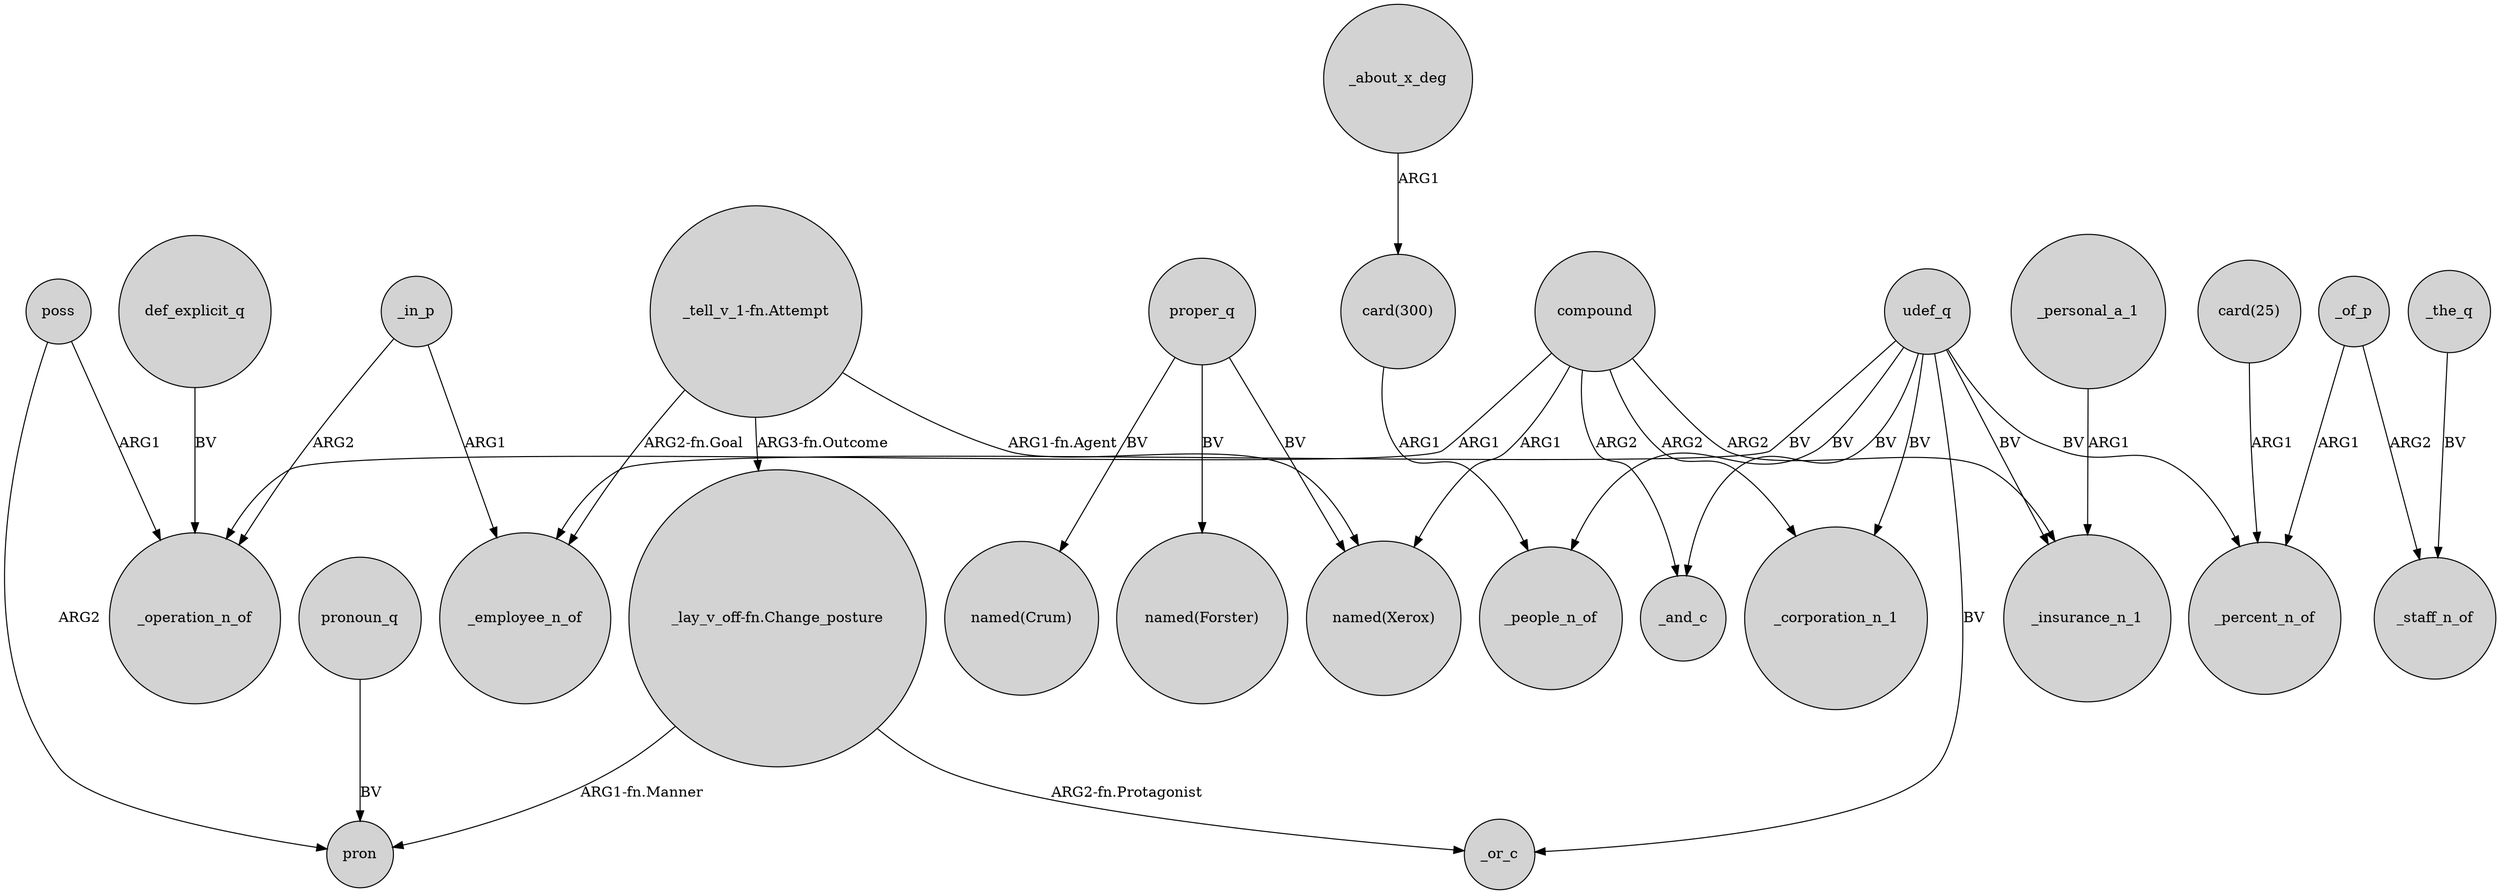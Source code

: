 digraph {
	node [shape=circle style=filled]
	udef_q -> _people_n_of [label=BV]
	"_lay_v_off-fn.Change_posture" -> _or_c [label="ARG2-fn.Protagonist"]
	udef_q -> _insurance_n_1 [label=BV]
	_in_p -> _operation_n_of [label=ARG2]
	proper_q -> "named(Crum)" [label=BV]
	"_tell_v_1-fn.Attempt" -> _employee_n_of [label="ARG2-fn.Goal"]
	proper_q -> "named(Xerox)" [label=BV]
	"_lay_v_off-fn.Change_posture" -> pron [label="ARG1-fn.Manner"]
	poss -> _operation_n_of [label=ARG1]
	"card(25)" -> _percent_n_of [label=ARG1]
	compound -> _operation_n_of [label=ARG1]
	_personal_a_1 -> _insurance_n_1 [label=ARG1]
	udef_q -> _and_c [label=BV]
	_of_p -> _percent_n_of [label=ARG1]
	_in_p -> _employee_n_of [label=ARG1]
	compound -> _and_c [label=ARG2]
	udef_q -> _or_c [label=BV]
	pronoun_q -> pron [label=BV]
	poss -> pron [label=ARG2]
	_of_p -> _staff_n_of [label=ARG2]
	proper_q -> "named(Forster)" [label=BV]
	"card(300)" -> _people_n_of [label=ARG1]
	udef_q -> _percent_n_of [label=BV]
	"_tell_v_1-fn.Attempt" -> "named(Xerox)" [label="ARG1-fn.Agent"]
	_about_x_deg -> "card(300)" [label=ARG1]
	compound -> _insurance_n_1 [label=ARG2]
	def_explicit_q -> _operation_n_of [label=BV]
	compound -> _corporation_n_1 [label=ARG2]
	udef_q -> _corporation_n_1 [label=BV]
	compound -> "named(Xerox)" [label=ARG1]
	"_tell_v_1-fn.Attempt" -> "_lay_v_off-fn.Change_posture" [label="ARG3-fn.Outcome"]
	udef_q -> _employee_n_of [label=BV]
	_the_q -> _staff_n_of [label=BV]
}
